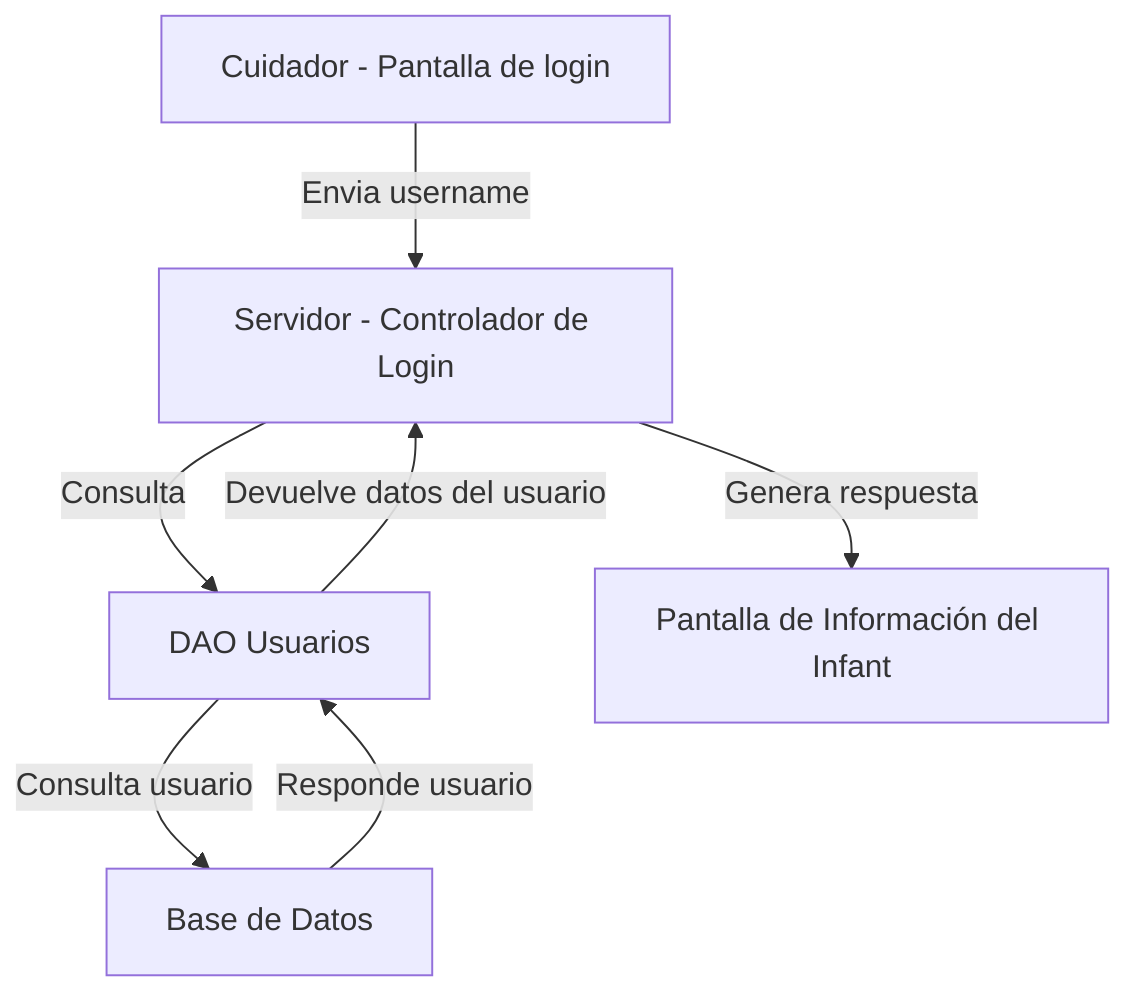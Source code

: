 flowchart TD
    A[Cuidador - Pantalla de login] -->|Envia username| B[Servidor - Controlador de Login]
    B -->|Consulta| C[DAO Usuarios]
    C -->|Consulta usuario| D[Base de Datos]
    D -->|Responde usuario| C
    C -->|Devuelve datos del usuario| B
    B -->|Genera respuesta| E[Pantalla de Información del Infant]